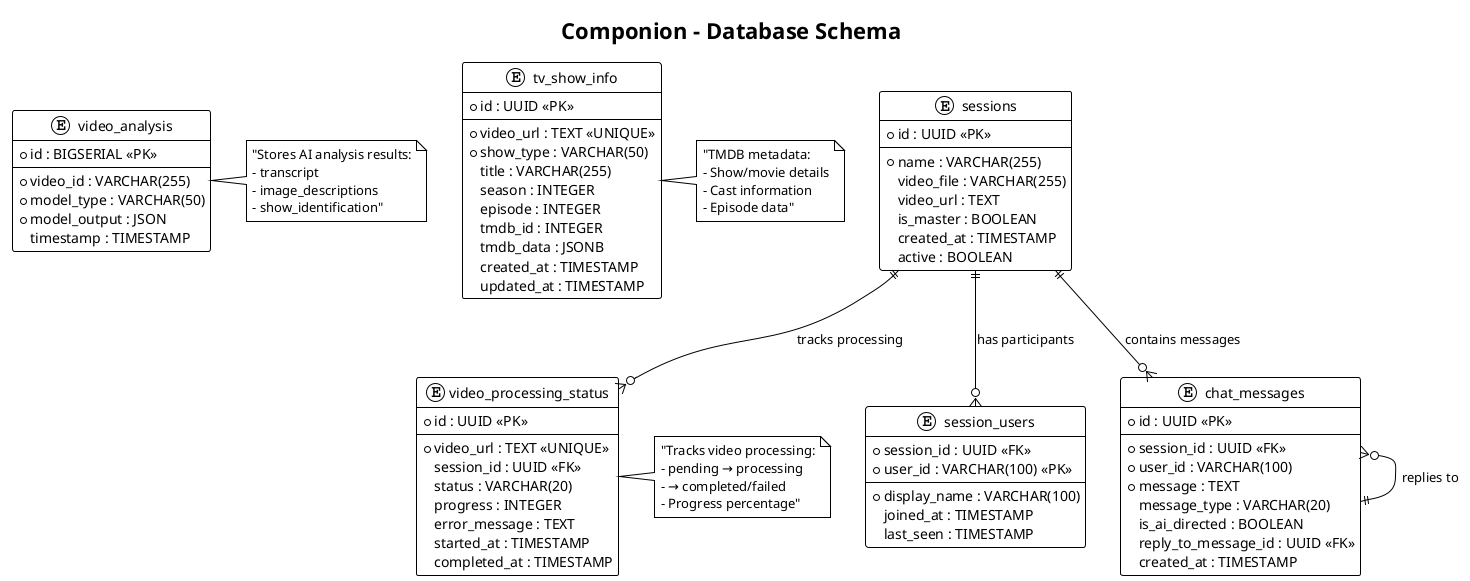 @startuml database_schema
!theme plain
title Componion - Database Schema

entity "sessions" {
  * id : UUID <<PK>>
  --
  * name : VARCHAR(255)
  video_file : VARCHAR(255)
  video_url : TEXT
  is_master : BOOLEAN
  created_at : TIMESTAMP
  active : BOOLEAN
}

entity "session_users" {
  * session_id : UUID <<FK>>
  * user_id : VARCHAR(100) <<PK>>
  --
  * display_name : VARCHAR(100)
  joined_at : TIMESTAMP
  last_seen : TIMESTAMP
}

entity "chat_messages" {
  * id : UUID <<PK>>
  --
  * session_id : UUID <<FK>>
  * user_id : VARCHAR(100)
  * message : TEXT
  message_type : VARCHAR(20)
  is_ai_directed : BOOLEAN
  reply_to_message_id : UUID <<FK>>
  created_at : TIMESTAMP
}

entity "video_analysis" {
  * id : BIGSERIAL <<PK>>
  --
  * video_id : VARCHAR(255)
  * model_type : VARCHAR(50)
  * model_output : JSON
  timestamp : TIMESTAMP
}

entity "tv_show_info" {
  * id : UUID <<PK>>
  --
  * video_url : TEXT <<UNIQUE>>
  * show_type : VARCHAR(50)
  title : VARCHAR(255)
  season : INTEGER
  episode : INTEGER
  tmdb_id : INTEGER
  tmdb_data : JSONB
  created_at : TIMESTAMP
  updated_at : TIMESTAMP
}

entity "video_processing_status" {
  * id : UUID <<PK>>
  --
  * video_url : TEXT <<UNIQUE>>
  session_id : UUID <<FK>>
  status : VARCHAR(20)
  progress : INTEGER
  error_message : TEXT
  started_at : TIMESTAMP
  completed_at : TIMESTAMP
}

' Relationships
sessions ||--o{ session_users : "has participants"
sessions ||--o{ chat_messages : "contains messages"
sessions ||--o{ video_processing_status : "tracks processing"
chat_messages }o--|| chat_messages : "replies to"

note right of video_analysis : "Stores AI analysis results:\n- transcript\n- image_descriptions\n- show_identification"

note right of tv_show_info : "TMDB metadata:\n- Show/movie details\n- Cast information\n- Episode data"

note right of video_processing_status : "Tracks video processing:\n- pending → processing\n- → completed/failed\n- Progress percentage"

@enduml
